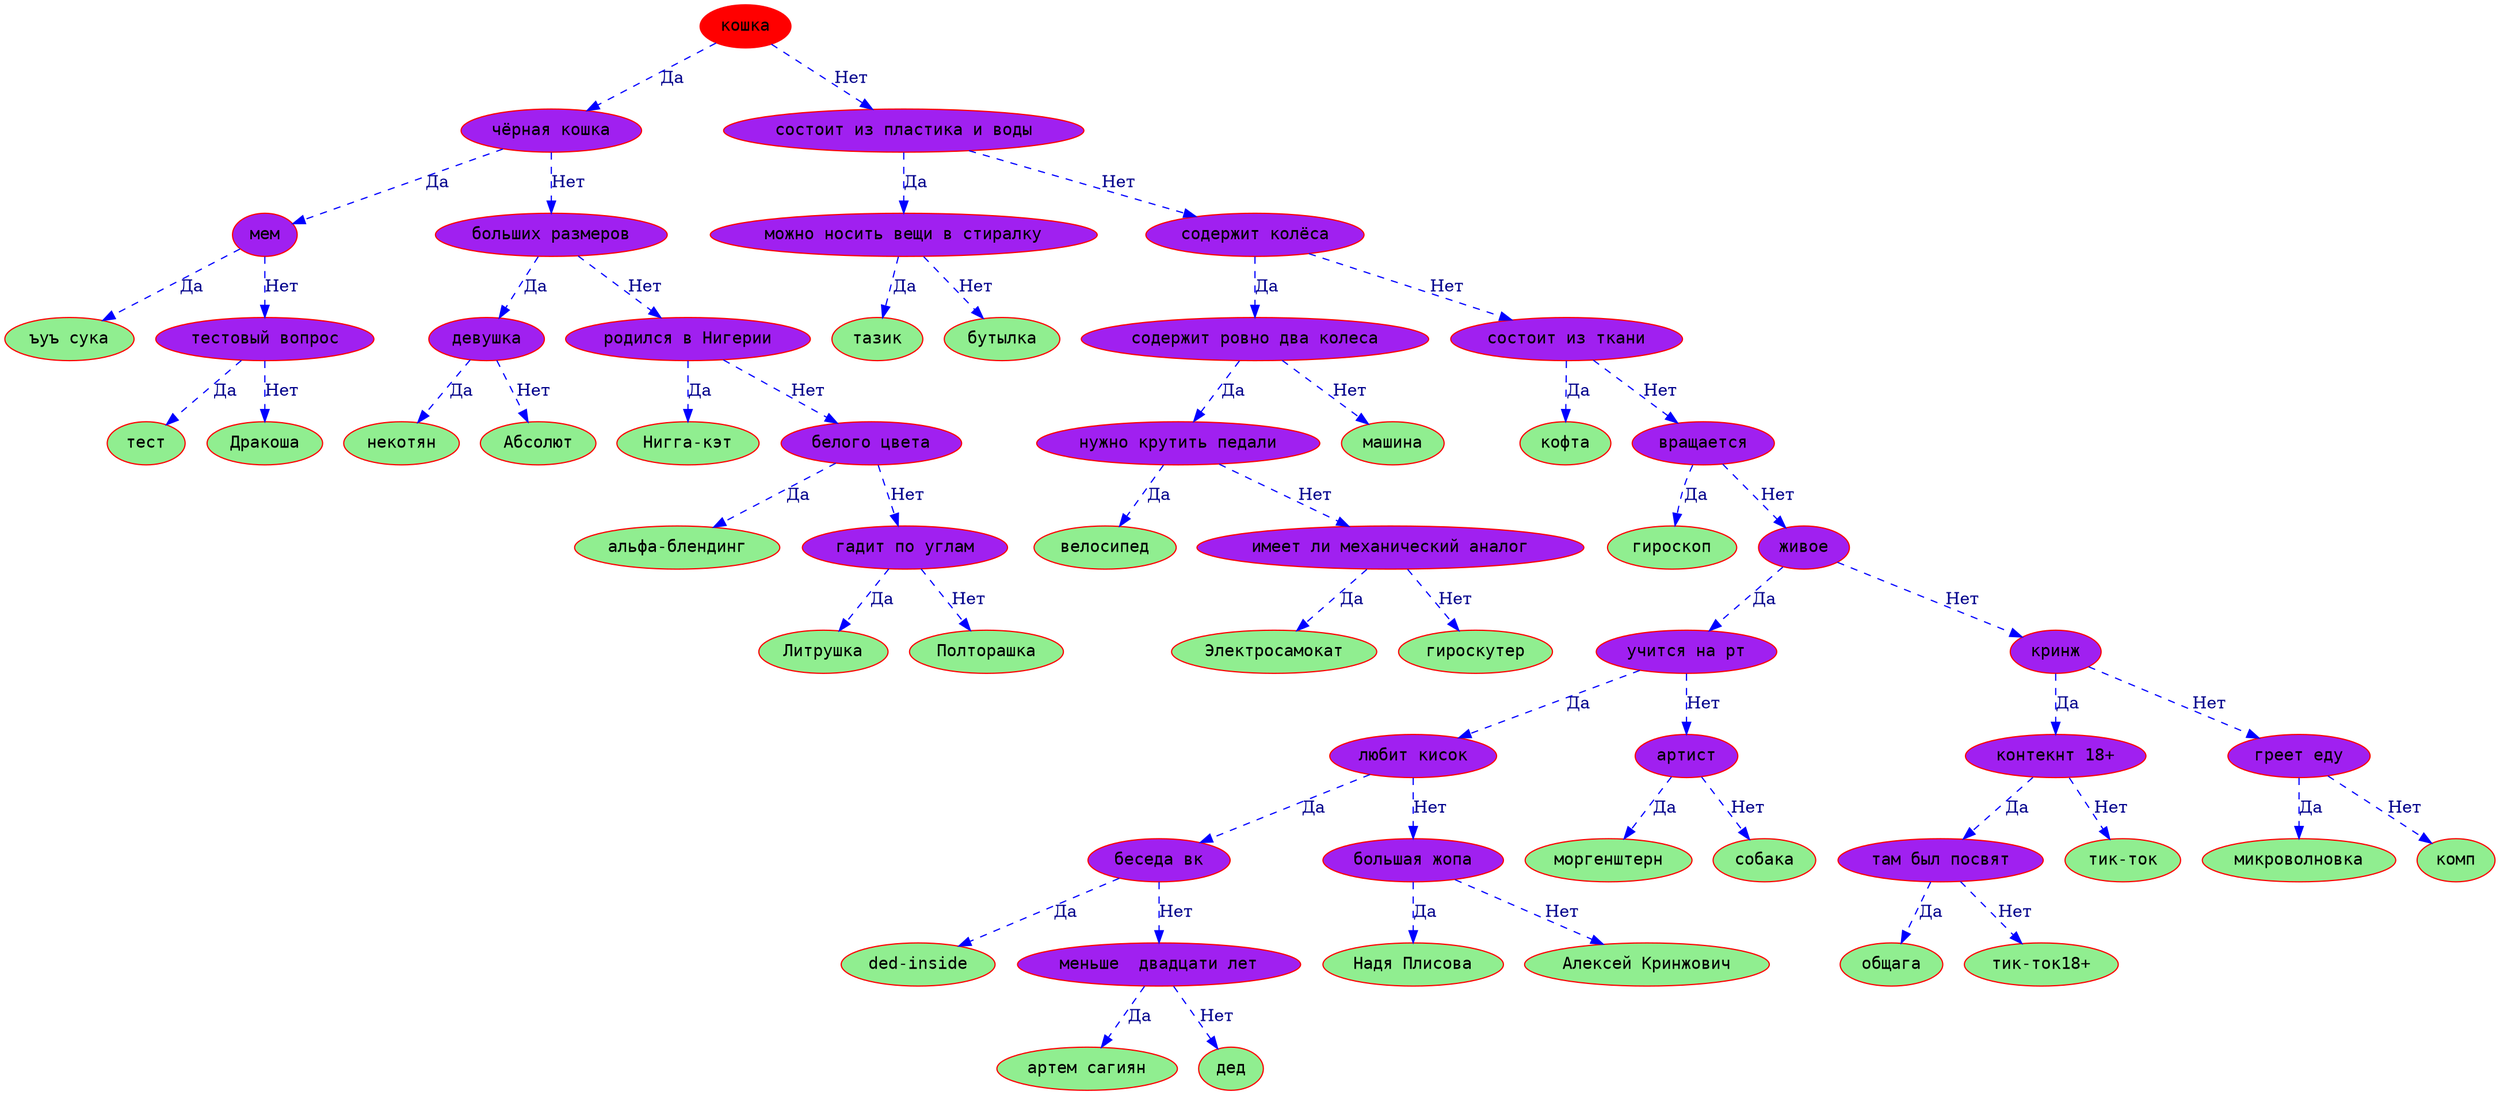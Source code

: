 digraph akinator {
node [color = Red, fontname = Courier, style = filled, shape=ellipse, fillcolor = purple]
edge [color = Blue, style=dashed]
"00991108" [label = "ъуъ сука",style = filled, fillcolor = lightgreen] 
"009910C0" -> "00991108" [label="Да", fontcolor=darkblue]
"009916A8" [label = "тест",style = filled, fillcolor = lightgreen] 
"00990FA0" -> "009916A8" [label="Да", fontcolor=darkblue]
"00991660" [label = "Дракоша",style = filled, fillcolor = lightgreen] 
"00990FA0" -> "00991660" [label="Нет", fontcolor=darkblue]
"00990FA0" [label = "тестовый вопрос",style = filled, fillcolor = purple] 
"009910C0" -> "00990FA0" [label="Нет", fontcolor=darkblue]
"009910C0" [label = "мем",style = filled, fillcolor = purple] 
"009914B0" -> "009910C0" [label="Да", fontcolor=darkblue]
"00990F10" [label = "некотян",style = filled, fillcolor = lightgreen] 
"00991588" -> "00990F10" [label="Да", fontcolor=darkblue]
"00991618" [label = "Абсолют",style = filled, fillcolor = lightgreen] 
"00991588" -> "00991618" [label="Нет", fontcolor=darkblue]
"00991588" [label = "девушка",style = filled, fillcolor = purple] 
"00991030" -> "00991588" [label="Да", fontcolor=darkblue]
"00990F58" [label = "Нигга-кэт",style = filled, fillcolor = lightgreen] 
"00991420" -> "00990F58" [label="Да", fontcolor=darkblue]
"00991540" [label = "альфа-блендинг",style = filled, fillcolor = lightgreen] 
"00991270" -> "00991540" [label="Да", fontcolor=darkblue]
"009914F8" [label = "Литрушка",style = filled, fillcolor = lightgreen] 
"00990DF0" -> "009914F8" [label="Да", fontcolor=darkblue]
"00991468" [label = "Полторашка",style = filled, fillcolor = lightgreen] 
"00990DF0" -> "00991468" [label="Нет", fontcolor=darkblue]
"00990DF0" [label = "гадит по углам",style = filled, fillcolor = purple] 
"00991270" -> "00990DF0" [label="Нет", fontcolor=darkblue]
"00991270" [label = "белого цвета",style = filled, fillcolor = purple] 
"00991420" -> "00991270" [label="Нет", fontcolor=darkblue]
"00991420" [label = "родился в Нигерии",style = filled, fillcolor = purple] 
"00991030" -> "00991420" [label="Нет", fontcolor=darkblue]
"00991030" [label = "больших размеров",style = filled, fillcolor = purple] 
"009914B0" -> "00991030" [label="Нет", fontcolor=darkblue]
"009914B0" [label = "чёрная кошка",style = filled, fillcolor = purple] 
"00989698" -> "009914B0" [label="Да", fontcolor=darkblue]
"00991078" [label = "тазик",style = filled, fillcolor = lightgreen] 
"009911E0" -> "00991078" [label="Да", fontcolor=darkblue]
"009915D0" [label = "бутылка",style = filled, fillcolor = lightgreen] 
"009911E0" -> "009915D0" [label="Нет", fontcolor=darkblue]
"009911E0" [label = "можно носить вещи в стиралку",style = filled, fillcolor = purple] 
"00989A88" -> "009911E0" [label="Да", fontcolor=darkblue]
"00991228" [label = "велосипед",style = filled, fillcolor = lightgreen] 
"0098A0B8" -> "00991228" [label="Да", fontcolor=darkblue]
"0097BAE0" [label = "Электросамокат",style = filled, fillcolor = lightgreen] 
"00989F98" -> "0097BAE0" [label="Да", fontcolor=darkblue]
"0098A100" [label = "гироскутер",style = filled, fillcolor = lightgreen] 
"00989F98" -> "0098A100" [label="Нет", fontcolor=darkblue]
"00989F98" [label = "имеет ли механический аналог",style = filled, fillcolor = purple] 
"0098A0B8" -> "00989F98" [label="Нет", fontcolor=darkblue]
"0098A0B8" [label = "нужно крутить педали",style = filled, fillcolor = purple] 
"00989E78" -> "0098A0B8" [label="Да", fontcolor=darkblue]
"00989F50" [label = "машина",style = filled, fillcolor = lightgreen] 
"00989E78" -> "00989F50" [label="Нет", fontcolor=darkblue]
"00989E78" [label = "содержит ровно два колеса",style = filled, fillcolor = purple] 
"00989728" -> "00989E78" [label="Да", fontcolor=darkblue]
"00989E30" [label = "кофта",style = filled, fillcolor = lightgreen] 
"009899B0" -> "00989E30" [label="Да", fontcolor=darkblue]
"0098A148" [label = "гироскоп",style = filled, fillcolor = lightgreen] 
"009898D8" -> "0098A148" [label="Да", fontcolor=darkblue]
"0098A190" [label = "ded-inside",style = filled, fillcolor = lightgreen] 
"00989C38" -> "0098A190" [label="Да", fontcolor=darkblue]
"00989EC0" [label = "артем сагиян",style = filled, fillcolor = lightgreen] 
"00989F08" -> "00989EC0" [label="Да", fontcolor=darkblue]
"00989CC8" [label = "дед",style = filled, fillcolor = lightgreen] 
"00989F08" -> "00989CC8" [label="Нет", fontcolor=darkblue]
"00989F08" [label = "меньше  двадцати лет",style = filled, fillcolor = purple] 
"00989C38" -> "00989F08" [label="Нет", fontcolor=darkblue]
"00989C38" [label = "беседа вк",style = filled, fillcolor = purple] 
"00989B18" -> "00989C38" [label="Да", fontcolor=darkblue]
"00989BF0" [label = "Надя Плисова",style = filled, fillcolor = lightgreen] 
"00989FE0" -> "00989BF0" [label="Да", fontcolor=darkblue]
"00989D10" [label = "Алексей Кринжович",style = filled, fillcolor = lightgreen] 
"00989FE0" -> "00989D10" [label="Нет", fontcolor=darkblue]
"00989FE0" [label = "большая жопа",style = filled, fillcolor = purple] 
"00989B18" -> "00989FE0" [label="Нет", fontcolor=darkblue]
"00989B18" [label = "любит кисок",style = filled, fillcolor = purple] 
"00989B60" -> "00989B18" [label="Да", fontcolor=darkblue]
"0098A028" [label = "моргенштерн",style = filled, fillcolor = lightgreen] 
"00989DA0" -> "0098A028" [label="Да", fontcolor=darkblue]
"00989DE8" [label = "собака",style = filled, fillcolor = lightgreen] 
"00989DA0" -> "00989DE8" [label="Нет", fontcolor=darkblue]
"00989DA0" [label = "артист",style = filled, fillcolor = purple] 
"00989B60" -> "00989DA0" [label="Нет", fontcolor=darkblue]
"00989B60" [label = "учится на рт",style = filled, fillcolor = purple] 
"00989770" -> "00989B60" [label="Да", fontcolor=darkblue]
"00989BA8" [label = "общага",style = filled, fillcolor = lightgreen] 
"00989D58" -> "00989BA8" [label="Да", fontcolor=darkblue]
"00989C80" [label = "тик-ток18+",style = filled, fillcolor = lightgreen] 
"00989D58" -> "00989C80" [label="Нет", fontcolor=darkblue]
"00989D58" [label = "там был посвят",style = filled, fillcolor = purple] 
"00989218" -> "00989D58" [label="Да", fontcolor=darkblue]
"0098A070" [label = "тик-ток",style = filled, fillcolor = lightgreen] 
"00989218" -> "0098A070" [label="Нет", fontcolor=darkblue]
"00989218" [label = "контекнт 18+",style = filled, fillcolor = purple] 
"00989338" -> "00989218" [label="Да", fontcolor=darkblue]
"009899F8" [label = "микроволновка",style = filled, fillcolor = lightgreen] 
"00989800" -> "009899F8" [label="Да", fontcolor=darkblue]
"009894E8" [label = "комп",style = filled, fillcolor = lightgreen] 
"00989800" -> "009894E8" [label="Нет", fontcolor=darkblue]
"00989800" [label = "греет еду",style = filled, fillcolor = purple] 
"00989338" -> "00989800" [label="Нет", fontcolor=darkblue]
"00989338" [label = "кринж",style = filled, fillcolor = purple] 
"00989770" -> "00989338" [label="Нет", fontcolor=darkblue]
"00989770" [label = "живое",style = filled, fillcolor = purple] 
"009898D8" -> "00989770" [label="Нет", fontcolor=darkblue]
"009898D8" [label = "вращается",style = filled, fillcolor = purple] 
"009899B0" -> "009898D8" [label="Нет", fontcolor=darkblue]
"009899B0" [label = "состоит из ткани",style = filled, fillcolor = purple] 
"00989728" -> "009899B0" [label="Нет", fontcolor=darkblue]
"00989728" [label = "содержит колёса",style = filled, fillcolor = purple] 
"00989A88" -> "00989728" [label="Нет", fontcolor=darkblue]
"00989A88" [label = "состоит из пластика и воды",style = filled, fillcolor = purple] 
"00989698" -> "00989A88" [label="Нет", fontcolor=darkblue]
"00989698" [label = "кошка",style = filled, fillcolor = red] 
}
